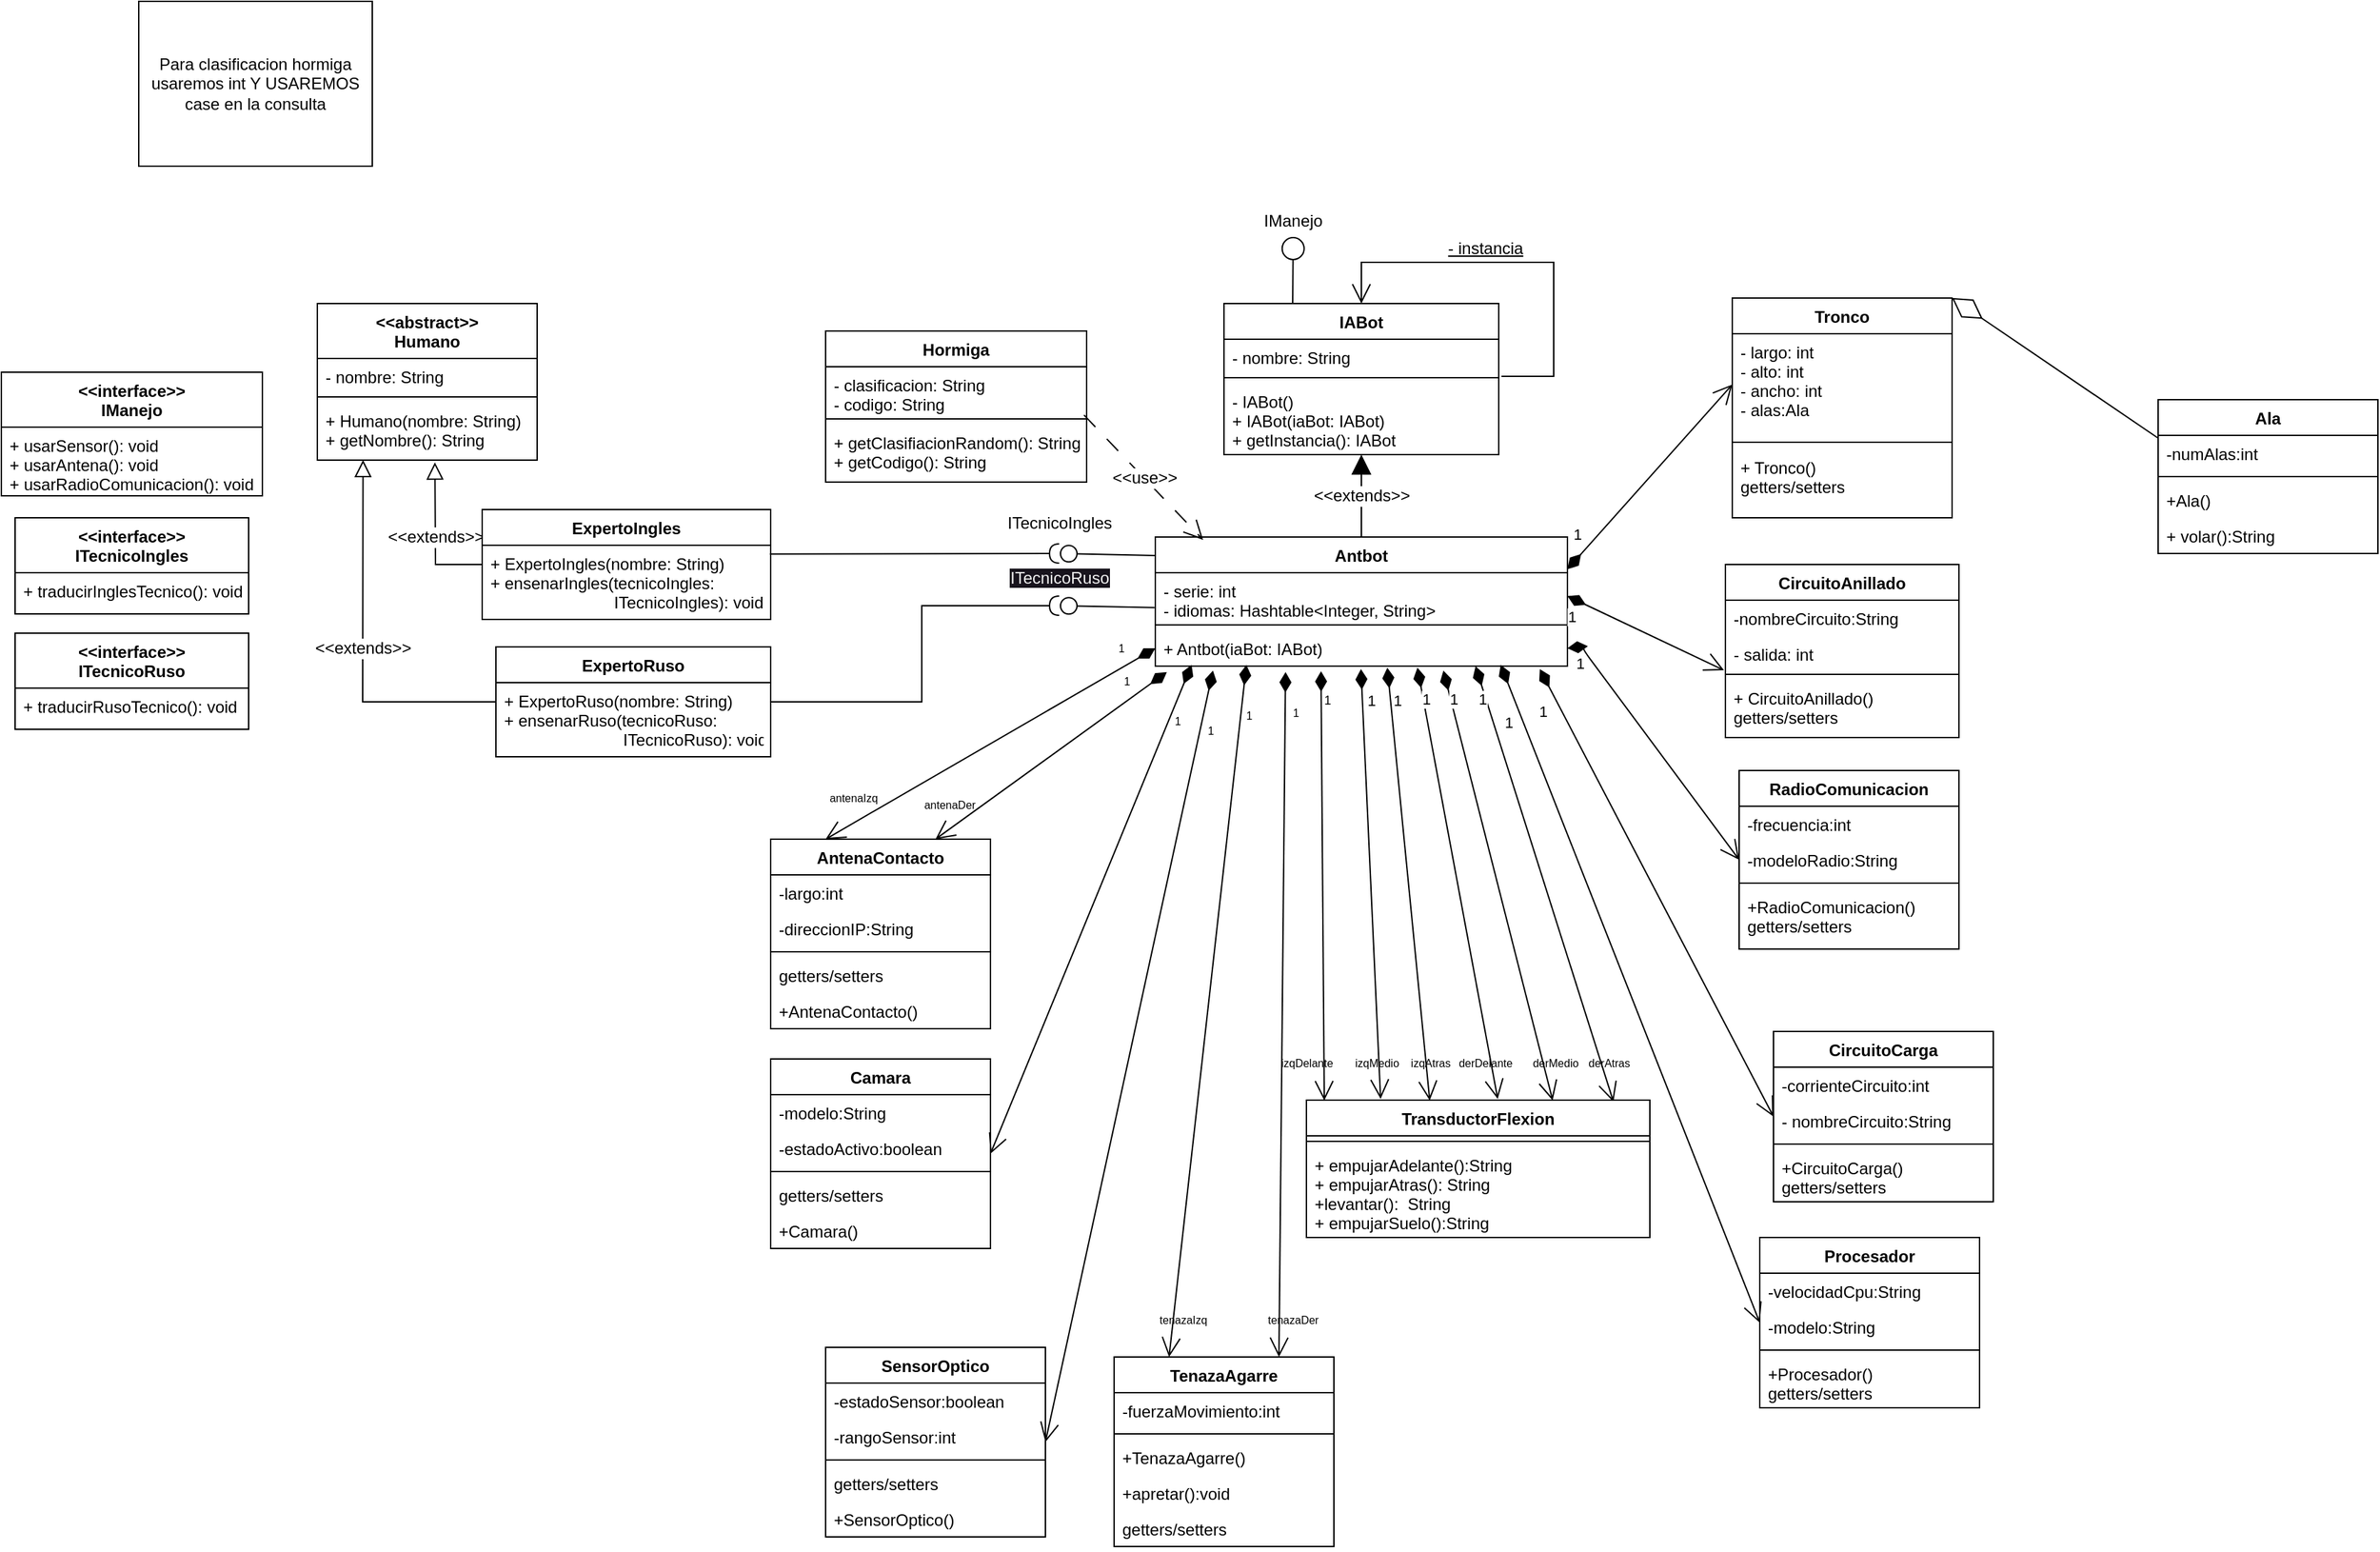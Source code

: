 <mxfile>
    <diagram id="eW3q4ieRanPk6iBj8h7B" name="Page-1">
        <mxGraphModel dx="1312" dy="1141" grid="1" gridSize="10" guides="1" tooltips="1" connect="1" arrows="1" fold="1" page="0" pageScale="1" pageWidth="850" pageHeight="1100" math="0" shadow="0">
            <root>
                <mxCell id="0"/>
                <mxCell id="1" parent="0"/>
                <mxCell id="109" value="&lt;font style=&quot;font-size: 12px;&quot;&gt;&amp;lt;&amp;lt;extends&amp;gt;&amp;gt;&lt;/font&gt;" style="edgeStyle=none;jumpSize=6;html=1;exitX=0.5;exitY=0;exitDx=0;exitDy=0;fontSize=12;startArrow=none;startFill=0;endArrow=block;endFill=1;startSize=12;endSize=12;spacing=2;" parent="1" source="6" target="108" edge="1">
                    <mxGeometry relative="1" as="geometry"/>
                </mxCell>
                <mxCell id="130" value="ITecnicoIngles" style="edgeStyle=none;rounded=0;jumpSize=6;html=1;fontSize=12;startArrow=none;startFill=0;endArrow=circle;endFill=0;startSize=12;endSize=5;exitX=0.001;exitY=0.144;exitDx=0;exitDy=0;exitPerimeter=0;" parent="1" source="6" edge="1">
                    <mxGeometry x="1" y="-22" relative="1" as="geometry">
                        <mxPoint x="40" y="12" as="targetPoint"/>
                        <mxPoint x="120" y="10" as="sourcePoint"/>
                        <mxPoint as="offset"/>
                    </mxGeometry>
                </mxCell>
                <mxCell id="6" value="Antbot" style="swimlane;fontStyle=1;align=center;verticalAlign=top;childLayout=stackLayout;horizontal=1;startSize=26;horizontalStack=0;resizeParent=1;resizeParentMax=0;resizeLast=0;collapsible=1;marginBottom=0;" parent="1" vertex="1">
                    <mxGeometry x="110" width="300" height="94" as="geometry"/>
                </mxCell>
                <mxCell id="7" value="- serie: int&#10;- idiomas: Hashtable&lt;Integer, String&gt;" style="text;strokeColor=none;fillColor=none;align=left;verticalAlign=top;spacingLeft=4;spacingRight=4;overflow=hidden;rotatable=0;points=[[0,0.5],[1,0.5]];portConstraint=eastwest;" parent="6" vertex="1">
                    <mxGeometry y="26" width="300" height="34" as="geometry"/>
                </mxCell>
                <mxCell id="8" value="" style="line;strokeWidth=1;fillColor=none;align=left;verticalAlign=middle;spacingTop=-1;spacingLeft=3;spacingRight=3;rotatable=0;labelPosition=right;points=[];portConstraint=eastwest;strokeColor=inherit;" parent="6" vertex="1">
                    <mxGeometry y="60" width="300" height="8" as="geometry"/>
                </mxCell>
                <mxCell id="9" value="+ Antbot(iaBot: IABot)" style="text;strokeColor=none;fillColor=none;align=left;verticalAlign=top;spacingLeft=4;spacingRight=4;overflow=hidden;rotatable=0;points=[[0,0.5],[1,0.5]];portConstraint=eastwest;" parent="6" vertex="1">
                    <mxGeometry y="68" width="300" height="26" as="geometry"/>
                </mxCell>
                <mxCell id="14" value="Tronco" style="swimlane;fontStyle=1;align=center;verticalAlign=top;childLayout=stackLayout;horizontal=1;startSize=26;horizontalStack=0;resizeParent=1;resizeParentMax=0;resizeLast=0;collapsible=1;marginBottom=0;" parent="1" vertex="1">
                    <mxGeometry x="530" y="-174" width="160" height="160" as="geometry"/>
                </mxCell>
                <mxCell id="15" value="- largo: int&#10;- alto: int&#10;- ancho: int&#10;- alas:Ala " style="text;strokeColor=none;fillColor=none;align=left;verticalAlign=top;spacingLeft=4;spacingRight=4;overflow=hidden;rotatable=0;points=[[0,0.5],[1,0.5]];portConstraint=eastwest;" parent="14" vertex="1">
                    <mxGeometry y="26" width="160" height="74" as="geometry"/>
                </mxCell>
                <mxCell id="16" value="" style="line;strokeWidth=1;fillColor=none;align=left;verticalAlign=middle;spacingTop=-1;spacingLeft=3;spacingRight=3;rotatable=0;labelPosition=right;points=[];portConstraint=eastwest;strokeColor=inherit;" parent="14" vertex="1">
                    <mxGeometry y="100" width="160" height="10" as="geometry"/>
                </mxCell>
                <mxCell id="17" value="+ Tronco()&#10;getters/setters" style="text;strokeColor=none;fillColor=none;align=left;verticalAlign=top;spacingLeft=4;spacingRight=4;overflow=hidden;rotatable=0;points=[[0,0.5],[1,0.5]];portConstraint=eastwest;" parent="14" vertex="1">
                    <mxGeometry y="110" width="160" height="50" as="geometry"/>
                </mxCell>
                <mxCell id="54" value="1" style="edgeStyle=none;jumpSize=6;html=1;entryX=1;entryY=0.5;entryDx=0;entryDy=0;endArrow=diamondThin;endFill=1;startSize=12;endSize=12;exitX=-0.006;exitY=1.042;exitDx=0;exitDy=0;exitPerimeter=0;startArrow=open;startFill=0;" parent="1" source="19" target="7" edge="1">
                    <mxGeometry x="0.861" y="12" relative="1" as="geometry">
                        <mxPoint as="offset"/>
                    </mxGeometry>
                </mxCell>
                <mxCell id="18" value="CircuitoAnillado" style="swimlane;fontStyle=1;align=center;verticalAlign=top;childLayout=stackLayout;horizontal=1;startSize=26;horizontalStack=0;resizeParent=1;resizeParentMax=0;resizeLast=0;collapsible=1;marginBottom=0;" parent="1" vertex="1">
                    <mxGeometry x="525" y="20" width="170" height="126" as="geometry"/>
                </mxCell>
                <mxCell id="152" value="-nombreCircuito:String  " style="text;strokeColor=none;fillColor=none;align=left;verticalAlign=top;spacingLeft=4;spacingRight=4;overflow=hidden;rotatable=0;points=[[0,0.5],[1,0.5]];portConstraint=eastwest;" parent="18" vertex="1">
                    <mxGeometry y="26" width="170" height="26" as="geometry"/>
                </mxCell>
                <mxCell id="19" value="- salida: int" style="text;strokeColor=none;fillColor=none;align=left;verticalAlign=top;spacingLeft=4;spacingRight=4;overflow=hidden;rotatable=0;points=[[0,0.5],[1,0.5]];portConstraint=eastwest;" parent="18" vertex="1">
                    <mxGeometry y="52" width="170" height="24" as="geometry"/>
                </mxCell>
                <mxCell id="20" value="" style="line;strokeWidth=1;fillColor=none;align=left;verticalAlign=middle;spacingTop=-1;spacingLeft=3;spacingRight=3;rotatable=0;labelPosition=right;points=[];portConstraint=eastwest;strokeColor=inherit;" parent="18" vertex="1">
                    <mxGeometry y="76" width="170" height="8" as="geometry"/>
                </mxCell>
                <mxCell id="21" value="+ CircuitoAnillado()&#10;getters/setters" style="text;strokeColor=none;fillColor=none;align=left;verticalAlign=top;spacingLeft=4;spacingRight=4;overflow=hidden;rotatable=0;points=[[0,0.5],[1,0.5]];portConstraint=eastwest;" parent="18" vertex="1">
                    <mxGeometry y="84" width="170" height="42" as="geometry"/>
                </mxCell>
                <mxCell id="56" value="1" style="edgeStyle=none;jumpSize=6;html=1;entryX=1;entryY=0.5;entryDx=0;entryDy=0;endArrow=diamondThin;endFill=1;startSize=12;endSize=12;exitX=0;exitY=0.5;exitDx=0;exitDy=0;startArrow=open;startFill=0;" parent="1" source="26" target="9" edge="1">
                    <mxGeometry x="0.817" y="8" relative="1" as="geometry">
                        <Array as="points">
                            <mxPoint x="420" y="80"/>
                        </Array>
                        <mxPoint as="offset"/>
                    </mxGeometry>
                </mxCell>
                <mxCell id="26" value="RadioComunicacion" style="swimlane;fontStyle=1;align=center;verticalAlign=top;childLayout=stackLayout;horizontal=1;startSize=26;horizontalStack=0;resizeParent=1;resizeParentMax=0;resizeLast=0;collapsible=1;marginBottom=0;" parent="1" vertex="1">
                    <mxGeometry x="535" y="170" width="160" height="130" as="geometry"/>
                </mxCell>
                <mxCell id="160" value="-frecuencia:int &#10;" style="text;strokeColor=none;fillColor=none;align=left;verticalAlign=top;spacingLeft=4;spacingRight=4;overflow=hidden;rotatable=0;points=[[0,0.5],[1,0.5]];portConstraint=eastwest;" vertex="1" parent="26">
                    <mxGeometry y="26" width="160" height="26" as="geometry"/>
                </mxCell>
                <mxCell id="159" value="-modeloRadio:String  " style="text;strokeColor=none;fillColor=none;align=left;verticalAlign=top;spacingLeft=4;spacingRight=4;overflow=hidden;rotatable=0;points=[[0,0.5],[1,0.5]];portConstraint=eastwest;" vertex="1" parent="26">
                    <mxGeometry y="52" width="160" height="26" as="geometry"/>
                </mxCell>
                <mxCell id="28" value="" style="line;strokeWidth=1;fillColor=none;align=left;verticalAlign=middle;spacingTop=-1;spacingLeft=3;spacingRight=3;rotatable=0;labelPosition=right;points=[];portConstraint=eastwest;strokeColor=inherit;" parent="26" vertex="1">
                    <mxGeometry y="78" width="160" height="8" as="geometry"/>
                </mxCell>
                <mxCell id="161" value="+RadioComunicacion()&#10;getters/setters" style="text;strokeColor=none;fillColor=none;align=left;verticalAlign=top;spacingLeft=4;spacingRight=4;overflow=hidden;rotatable=0;points=[[0,0.5],[1,0.5]];portConstraint=eastwest;" vertex="1" parent="26">
                    <mxGeometry y="86" width="160" height="44" as="geometry"/>
                </mxCell>
                <mxCell id="58" value="1" style="edgeStyle=none;jumpSize=6;html=1;entryX=0.933;entryY=1.085;entryDx=0;entryDy=0;entryPerimeter=0;endArrow=diamondThin;endFill=1;startSize=12;endSize=12;exitX=0;exitY=0.5;exitDx=0;exitDy=0;startArrow=open;startFill=0;" parent="1" source="30" target="9" edge="1">
                    <mxGeometry x="0.845" y="12" relative="1" as="geometry">
                        <mxPoint as="offset"/>
                    </mxGeometry>
                </mxCell>
                <mxCell id="30" value="CircuitoCarga" style="swimlane;fontStyle=1;align=center;verticalAlign=top;childLayout=stackLayout;horizontal=1;startSize=26;horizontalStack=0;resizeParent=1;resizeParentMax=0;resizeLast=0;collapsible=1;marginBottom=0;" parent="1" vertex="1">
                    <mxGeometry x="560" y="360" width="160" height="124" as="geometry"/>
                </mxCell>
                <mxCell id="164" value="-corrienteCircuito:int " style="text;strokeColor=none;fillColor=none;align=left;verticalAlign=top;spacingLeft=4;spacingRight=4;overflow=hidden;rotatable=0;points=[[0,0.5],[1,0.5]];portConstraint=eastwest;" vertex="1" parent="30">
                    <mxGeometry y="26" width="160" height="26" as="geometry"/>
                </mxCell>
                <mxCell id="163" value="- nombreCircuito:String  " style="text;strokeColor=none;fillColor=none;align=left;verticalAlign=top;spacingLeft=4;spacingRight=4;overflow=hidden;rotatable=0;points=[[0,0.5],[1,0.5]];portConstraint=eastwest;" vertex="1" parent="30">
                    <mxGeometry y="52" width="160" height="26" as="geometry"/>
                </mxCell>
                <mxCell id="31" value="" style="line;strokeWidth=1;fillColor=none;align=left;verticalAlign=middle;spacingTop=-1;spacingLeft=3;spacingRight=3;rotatable=0;labelPosition=right;points=[];portConstraint=eastwest;strokeColor=inherit;" parent="30" vertex="1">
                    <mxGeometry y="78" width="160" height="8" as="geometry"/>
                </mxCell>
                <mxCell id="162" value="+CircuitoCarga()&#10;getters/setters" style="text;strokeColor=none;fillColor=none;align=left;verticalAlign=top;spacingLeft=4;spacingRight=4;overflow=hidden;rotatable=0;points=[[0,0.5],[1,0.5]];portConstraint=eastwest;" vertex="1" parent="30">
                    <mxGeometry y="86" width="160" height="38" as="geometry"/>
                </mxCell>
                <mxCell id="59" value="1" style="edgeStyle=none;jumpSize=6;html=1;entryX=0.838;entryY=0.964;entryDx=0;entryDy=0;entryPerimeter=0;endArrow=diamondThin;endFill=1;startSize=12;endSize=12;exitX=0;exitY=0.5;exitDx=0;exitDy=0;startArrow=open;startFill=0;" parent="1" source="32" target="9" edge="1">
                    <mxGeometry x="0.842" y="10" relative="1" as="geometry">
                        <mxPoint as="offset"/>
                    </mxGeometry>
                </mxCell>
                <mxCell id="32" value="Procesador" style="swimlane;fontStyle=1;align=center;verticalAlign=top;childLayout=stackLayout;horizontal=1;startSize=26;horizontalStack=0;resizeParent=1;resizeParentMax=0;resizeLast=0;collapsible=1;marginBottom=0;" parent="1" vertex="1">
                    <mxGeometry x="550" y="510" width="160" height="124" as="geometry"/>
                </mxCell>
                <mxCell id="H9CzKiOTZtRQiNFddM_h-166" value="-velocidadCpu:String  " style="text;strokeColor=none;fillColor=none;align=left;verticalAlign=top;spacingLeft=4;spacingRight=4;overflow=hidden;rotatable=0;points=[[0,0.5],[1,0.5]];portConstraint=eastwest;" vertex="1" parent="32">
                    <mxGeometry y="26" width="160" height="26" as="geometry"/>
                </mxCell>
                <mxCell id="165" value="-modelo:String &#10;" style="text;strokeColor=none;fillColor=none;align=left;verticalAlign=top;spacingLeft=4;spacingRight=4;overflow=hidden;rotatable=0;points=[[0,0.5],[1,0.5]];portConstraint=eastwest;" vertex="1" parent="32">
                    <mxGeometry y="52" width="160" height="26" as="geometry"/>
                </mxCell>
                <mxCell id="33" value="" style="line;strokeWidth=1;fillColor=none;align=left;verticalAlign=middle;spacingTop=-1;spacingLeft=3;spacingRight=3;rotatable=0;labelPosition=right;points=[];portConstraint=eastwest;strokeColor=inherit;" parent="32" vertex="1">
                    <mxGeometry y="78" width="160" height="8" as="geometry"/>
                </mxCell>
                <mxCell id="H9CzKiOTZtRQiNFddM_h-167" value="+Procesador()&#10;getters/setters" style="text;strokeColor=none;fillColor=none;align=left;verticalAlign=top;spacingLeft=4;spacingRight=4;overflow=hidden;rotatable=0;points=[[0,0.5],[1,0.5]];portConstraint=eastwest;" vertex="1" parent="32">
                    <mxGeometry y="86" width="160" height="38" as="geometry"/>
                </mxCell>
                <mxCell id="60" value="1" style="edgeStyle=none;jumpSize=6;html=1;entryX=0.777;entryY=1.004;entryDx=0;entryDy=0;entryPerimeter=0;startArrow=open;startFill=0;endArrow=diamondThin;endFill=1;startSize=12;endSize=12;exitX=0.894;exitY=0.012;exitDx=0;exitDy=0;exitPerimeter=0;" parent="1" source="34" target="9" edge="1">
                    <mxGeometry x="0.856" y="2" relative="1" as="geometry">
                        <mxPoint as="offset"/>
                    </mxGeometry>
                </mxCell>
                <mxCell id="61" value="1" style="edgeStyle=none;jumpSize=6;html=1;exitX=0.717;exitY=0.002;exitDx=0;exitDy=0;entryX=0.699;entryY=1.126;entryDx=0;entryDy=0;entryPerimeter=0;startArrow=open;startFill=0;endArrow=diamondThin;endFill=1;startSize=12;endSize=12;exitPerimeter=0;" parent="1" source="34" target="9" edge="1">
                    <mxGeometry x="0.864" y="-2" relative="1" as="geometry">
                        <mxPoint as="offset"/>
                    </mxGeometry>
                </mxCell>
                <mxCell id="62" value="1" style="edgeStyle=none;jumpSize=6;html=1;exitX=0.557;exitY=-0.009;exitDx=0;exitDy=0;entryX=0.636;entryY=1.045;entryDx=0;entryDy=0;entryPerimeter=0;startArrow=open;startFill=0;endArrow=diamondThin;endFill=1;startSize=12;endSize=12;exitPerimeter=0;" parent="1" source="34" target="9" edge="1">
                    <mxGeometry x="0.853" y="-2" relative="1" as="geometry">
                        <mxPoint as="offset"/>
                    </mxGeometry>
                </mxCell>
                <mxCell id="63" value="1" style="edgeStyle=none;jumpSize=6;html=1;exitX=0.359;exitY=0.002;exitDx=0;exitDy=0;entryX=0.563;entryY=1.045;entryDx=0;entryDy=0;entryPerimeter=0;startArrow=open;startFill=0;endArrow=diamondThin;endFill=1;startSize=12;endSize=12;exitPerimeter=0;" parent="1" source="34" target="9" edge="1">
                    <mxGeometry x="0.849" y="-5" relative="1" as="geometry">
                        <mxPoint as="offset"/>
                    </mxGeometry>
                </mxCell>
                <mxCell id="64" value="1" style="edgeStyle=none;jumpSize=6;html=1;exitX=0.216;exitY=-0.009;exitDx=0;exitDy=0;entryX=0.499;entryY=1.083;entryDx=0;entryDy=0;entryPerimeter=0;startArrow=open;startFill=0;endArrow=diamondThin;endFill=1;startSize=12;endSize=12;exitPerimeter=0;" parent="1" source="34" target="9" edge="1">
                    <mxGeometry x="0.856" y="-6" relative="1" as="geometry">
                        <mxPoint as="offset"/>
                    </mxGeometry>
                </mxCell>
                <mxCell id="65" value="1" style="edgeStyle=none;jumpSize=6;html=1;exitX=0.052;exitY=0.002;exitDx=0;exitDy=0;entryX=0.402;entryY=1.142;entryDx=0;entryDy=0;entryPerimeter=0;startArrow=open;startFill=0;endArrow=diamondThin;endFill=1;startSize=12;endSize=12;exitPerimeter=0;fontSize=9;" parent="1" source="34" target="9" edge="1">
                    <mxGeometry x="0.866" y="-4" relative="1" as="geometry">
                        <mxPoint as="offset"/>
                    </mxGeometry>
                </mxCell>
                <mxCell id="84" value="1" style="edgeStyle=none;jumpSize=6;html=1;exitX=0.25;exitY=0;exitDx=0;exitDy=0;entryX=0.221;entryY=0.964;entryDx=0;entryDy=0;entryPerimeter=0;fontSize=8;startArrow=open;startFill=0;endArrow=diamondThin;endFill=1;startSize=12;endSize=12;" parent="1" source="41" target="9" edge="1">
                    <mxGeometry x="0.856" y="-6" relative="1" as="geometry">
                        <mxPoint as="offset"/>
                    </mxGeometry>
                </mxCell>
                <mxCell id="85" value="1" style="edgeStyle=none;jumpSize=6;html=1;exitX=0.75;exitY=0;exitDx=0;exitDy=0;entryX=0.316;entryY=1.166;entryDx=0;entryDy=0;entryPerimeter=0;fontSize=8;startArrow=open;startFill=0;endArrow=diamondThin;endFill=1;startSize=12;endSize=12;" parent="1" source="41" target="9" edge="1">
                    <mxGeometry x="0.881" y="-7" relative="1" as="geometry">
                        <mxPoint as="offset"/>
                    </mxGeometry>
                </mxCell>
                <mxCell id="89" value="1" style="edgeStyle=none;jumpSize=6;html=1;exitX=1;exitY=0.5;exitDx=0;exitDy=0;entryX=0.14;entryY=1.126;entryDx=0;entryDy=0;entryPerimeter=0;fontSize=8;startArrow=open;startFill=0;endArrow=diamondThin;endFill=1;startSize=12;endSize=12;" parent="1" source="47" target="9" edge="1">
                    <mxGeometry x="0.849" y="-7" relative="1" as="geometry">
                        <mxPoint as="offset"/>
                    </mxGeometry>
                </mxCell>
                <mxCell id="47" value="SensorOptico" style="swimlane;fontStyle=1;align=center;verticalAlign=top;childLayout=stackLayout;horizontal=1;startSize=26;horizontalStack=0;resizeParent=1;resizeParentMax=0;resizeLast=0;collapsible=1;marginBottom=0;" parent="1" vertex="1">
                    <mxGeometry x="-130" y="590" width="160" height="138" as="geometry"/>
                </mxCell>
                <mxCell id="H9CzKiOTZtRQiNFddM_h-173" value="-estadoSensor:boolean  " style="text;strokeColor=none;fillColor=none;align=left;verticalAlign=top;spacingLeft=4;spacingRight=4;overflow=hidden;rotatable=0;points=[[0,0.5],[1,0.5]];portConstraint=eastwest;" vertex="1" parent="47">
                    <mxGeometry y="26" width="160" height="26" as="geometry"/>
                </mxCell>
                <mxCell id="H9CzKiOTZtRQiNFddM_h-172" value="-rangoSensor:int " style="text;strokeColor=none;fillColor=none;align=left;verticalAlign=top;spacingLeft=4;spacingRight=4;overflow=hidden;rotatable=0;points=[[0,0.5],[1,0.5]];portConstraint=eastwest;" vertex="1" parent="47">
                    <mxGeometry y="52" width="160" height="26" as="geometry"/>
                </mxCell>
                <mxCell id="48" value="" style="line;strokeWidth=1;fillColor=none;align=left;verticalAlign=middle;spacingTop=-1;spacingLeft=3;spacingRight=3;rotatable=0;labelPosition=right;points=[];portConstraint=eastwest;strokeColor=inherit;" parent="47" vertex="1">
                    <mxGeometry y="78" width="160" height="8" as="geometry"/>
                </mxCell>
                <mxCell id="H9CzKiOTZtRQiNFddM_h-182" value="getters/setters" style="text;strokeColor=none;fillColor=none;align=left;verticalAlign=top;spacingLeft=4;spacingRight=4;overflow=hidden;rotatable=0;points=[[0,0.5],[1,0.5]];portConstraint=eastwest;" vertex="1" parent="47">
                    <mxGeometry y="86" width="160" height="26" as="geometry"/>
                </mxCell>
                <mxCell id="H9CzKiOTZtRQiNFddM_h-178" value="+SensorOptico()" style="text;strokeColor=none;fillColor=none;align=left;verticalAlign=top;spacingLeft=4;spacingRight=4;overflow=hidden;rotatable=0;points=[[0,0.5],[1,0.5]];portConstraint=eastwest;" vertex="1" parent="47">
                    <mxGeometry y="112" width="160" height="26" as="geometry"/>
                </mxCell>
                <mxCell id="90" value="1" style="edgeStyle=none;jumpSize=6;html=1;exitX=1;exitY=0.5;exitDx=0;exitDy=0;entryX=0.088;entryY=0.964;entryDx=0;entryDy=0;entryPerimeter=0;fontSize=8;startArrow=open;startFill=0;endArrow=diamondThin;endFill=1;startSize=12;endSize=12;" parent="1" source="49" target="9" edge="1">
                    <mxGeometry x="0.786" y="-6" relative="1" as="geometry">
                        <mxPoint as="offset"/>
                    </mxGeometry>
                </mxCell>
                <mxCell id="49" value="Camara" style="swimlane;fontStyle=1;align=center;verticalAlign=top;childLayout=stackLayout;horizontal=1;startSize=26;horizontalStack=0;resizeParent=1;resizeParentMax=0;resizeLast=0;collapsible=1;marginBottom=0;" parent="1" vertex="1">
                    <mxGeometry x="-170" y="380" width="160" height="138" as="geometry"/>
                </mxCell>
                <mxCell id="H9CzKiOTZtRQiNFddM_h-175" value="-modelo:String" style="text;strokeColor=none;fillColor=none;align=left;verticalAlign=top;spacingLeft=4;spacingRight=4;overflow=hidden;rotatable=0;points=[[0,0.5],[1,0.5]];portConstraint=eastwest;" vertex="1" parent="49">
                    <mxGeometry y="26" width="160" height="26" as="geometry"/>
                </mxCell>
                <mxCell id="H9CzKiOTZtRQiNFddM_h-174" value="-estadoActivo:boolean" style="text;strokeColor=none;fillColor=none;align=left;verticalAlign=top;spacingLeft=4;spacingRight=4;overflow=hidden;rotatable=0;points=[[0,0.5],[1,0.5]];portConstraint=eastwest;" vertex="1" parent="49">
                    <mxGeometry y="52" width="160" height="26" as="geometry"/>
                </mxCell>
                <mxCell id="50" value="" style="line;strokeWidth=1;fillColor=none;align=left;verticalAlign=middle;spacingTop=-1;spacingLeft=3;spacingRight=3;rotatable=0;labelPosition=right;points=[];portConstraint=eastwest;strokeColor=inherit;" parent="49" vertex="1">
                    <mxGeometry y="78" width="160" height="8" as="geometry"/>
                </mxCell>
                <mxCell id="H9CzKiOTZtRQiNFddM_h-183" value="getters/setters" style="text;strokeColor=none;fillColor=none;align=left;verticalAlign=top;spacingLeft=4;spacingRight=4;overflow=hidden;rotatable=0;points=[[0,0.5],[1,0.5]];portConstraint=eastwest;" vertex="1" parent="49">
                    <mxGeometry y="86" width="160" height="26" as="geometry"/>
                </mxCell>
                <mxCell id="H9CzKiOTZtRQiNFddM_h-179" value="+Camara()" style="text;strokeColor=none;fillColor=none;align=left;verticalAlign=top;spacingLeft=4;spacingRight=4;overflow=hidden;rotatable=0;points=[[0,0.5],[1,0.5]];portConstraint=eastwest;" vertex="1" parent="49">
                    <mxGeometry y="112" width="160" height="26" as="geometry"/>
                </mxCell>
                <mxCell id="91" value="1" style="edgeStyle=none;jumpSize=6;html=1;exitX=0.75;exitY=0;exitDx=0;exitDy=0;entryX=0.028;entryY=1.166;entryDx=0;entryDy=0;fontSize=8;startArrow=open;startFill=0;endArrow=diamondThin;endFill=1;startSize=12;endSize=12;entryPerimeter=0;" parent="1" source="51" target="9" edge="1">
                    <mxGeometry x="0.737" y="12" relative="1" as="geometry">
                        <mxPoint as="offset"/>
                    </mxGeometry>
                </mxCell>
                <mxCell id="92" value="1" style="edgeStyle=none;jumpSize=6;html=1;exitX=0.25;exitY=0;exitDx=0;exitDy=0;entryX=0;entryY=0.5;entryDx=0;entryDy=0;fontSize=8;startArrow=open;startFill=0;endArrow=diamondThin;endFill=1;startSize=12;endSize=12;" parent="1" source="51" target="9" edge="1">
                    <mxGeometry x="0.853" y="12" relative="1" as="geometry">
                        <mxPoint x="-1" as="offset"/>
                    </mxGeometry>
                </mxCell>
                <mxCell id="53" value="1" style="edgeStyle=none;html=1;exitX=0;exitY=0.5;exitDx=0;exitDy=0;entryX=1;entryY=0.25;entryDx=0;entryDy=0;endArrow=diamondThin;endFill=1;jumpSize=6;startSize=12;endSize=12;startArrow=open;startFill=0;" parent="1" source="15" target="6" edge="1">
                    <mxGeometry x="0.74" y="-12" relative="1" as="geometry">
                        <mxPoint as="offset"/>
                    </mxGeometry>
                </mxCell>
                <mxCell id="83" value="" style="group" parent="1" vertex="1" connectable="0">
                    <mxGeometry x="190" y="373" width="280" height="137" as="geometry"/>
                </mxCell>
                <mxCell id="34" value="TransductorFlexion" style="swimlane;fontStyle=1;align=center;verticalAlign=top;childLayout=stackLayout;horizontal=1;startSize=26;horizontalStack=0;resizeParent=1;resizeParentMax=0;resizeLast=0;collapsible=1;marginBottom=0;" parent="83" vertex="1">
                    <mxGeometry x="30" y="37" width="250" height="100" as="geometry"/>
                </mxCell>
                <mxCell id="36" value="" style="line;strokeWidth=1;fillColor=none;align=left;verticalAlign=middle;spacingTop=-1;spacingLeft=3;spacingRight=3;rotatable=0;labelPosition=right;points=[];portConstraint=eastwest;strokeColor=inherit;" parent="34" vertex="1">
                    <mxGeometry y="26" width="250" height="8" as="geometry"/>
                </mxCell>
                <mxCell id="37" value="+ empujarAdelante():String&#10;+ empujarAtras(): String&#10;+levantar():  String&#10;+ empujarSuelo():String" style="text;strokeColor=none;fillColor=none;align=left;verticalAlign=top;spacingLeft=4;spacingRight=4;overflow=hidden;rotatable=0;points=[[0,0.5],[1,0.5]];portConstraint=eastwest;" parent="34" vertex="1">
                    <mxGeometry y="34" width="250" height="66" as="geometry"/>
                </mxCell>
                <mxCell id="68" value="izqDelante" style="text;html=1;align=center;verticalAlign=middle;resizable=0;points=[];autosize=1;strokeColor=none;fillColor=none;fontSize=8;" parent="83" vertex="1">
                    <mxGeometry width="60" height="20" as="geometry"/>
                </mxCell>
                <mxCell id="78" value="izqMedio" style="text;html=1;align=center;verticalAlign=middle;resizable=0;points=[];autosize=1;strokeColor=none;fillColor=none;fontSize=8;" parent="83" vertex="1">
                    <mxGeometry x="51" width="60" height="20" as="geometry"/>
                </mxCell>
                <mxCell id="79" value="izqAtras" style="text;html=1;align=center;verticalAlign=middle;resizable=0;points=[];autosize=1;strokeColor=none;fillColor=none;fontSize=8;" parent="83" vertex="1">
                    <mxGeometry x="95" width="50" height="20" as="geometry"/>
                </mxCell>
                <mxCell id="80" value="derDelante" style="text;html=1;align=center;verticalAlign=middle;resizable=0;points=[];autosize=1;strokeColor=none;fillColor=none;fontSize=8;" parent="83" vertex="1">
                    <mxGeometry x="130" width="60" height="20" as="geometry"/>
                </mxCell>
                <mxCell id="81" value="derMedio" style="text;html=1;align=center;verticalAlign=middle;resizable=0;points=[];autosize=1;strokeColor=none;fillColor=none;fontSize=8;" parent="83" vertex="1">
                    <mxGeometry x="181" width="60" height="20" as="geometry"/>
                </mxCell>
                <mxCell id="82" value="derAtras" style="text;html=1;align=center;verticalAlign=middle;resizable=0;points=[];autosize=1;strokeColor=none;fillColor=none;fontSize=8;" parent="83" vertex="1">
                    <mxGeometry x="225" width="50" height="20" as="geometry"/>
                </mxCell>
                <mxCell id="88" value="" style="group" parent="1" vertex="1" connectable="0">
                    <mxGeometry x="80" y="560" width="160" height="97" as="geometry"/>
                </mxCell>
                <mxCell id="41" value="TenazaAgarre" style="swimlane;fontStyle=1;align=center;verticalAlign=top;childLayout=stackLayout;horizontal=1;startSize=26;horizontalStack=0;resizeParent=1;resizeParentMax=0;resizeLast=0;collapsible=1;marginBottom=0;" parent="88" vertex="1">
                    <mxGeometry y="37" width="160" height="138" as="geometry"/>
                </mxCell>
                <mxCell id="H9CzKiOTZtRQiNFddM_h-168" value="-fuerzaMovimiento:int" style="text;strokeColor=none;fillColor=none;align=left;verticalAlign=top;spacingLeft=4;spacingRight=4;overflow=hidden;rotatable=0;points=[[0,0.5],[1,0.5]];portConstraint=eastwest;" vertex="1" parent="41">
                    <mxGeometry y="26" width="160" height="26" as="geometry"/>
                </mxCell>
                <mxCell id="42" value="" style="line;strokeWidth=1;fillColor=none;align=left;verticalAlign=middle;spacingTop=-1;spacingLeft=3;spacingRight=3;rotatable=0;labelPosition=right;points=[];portConstraint=eastwest;strokeColor=inherit;" parent="41" vertex="1">
                    <mxGeometry y="52" width="160" height="8" as="geometry"/>
                </mxCell>
                <mxCell id="43" value="+TenazaAgarre()&#10;" style="text;strokeColor=none;fillColor=none;align=left;verticalAlign=top;spacingLeft=4;spacingRight=4;overflow=hidden;rotatable=0;points=[[0,0.5],[1,0.5]];portConstraint=eastwest;" parent="41" vertex="1">
                    <mxGeometry y="60" width="160" height="26" as="geometry"/>
                </mxCell>
                <mxCell id="H9CzKiOTZtRQiNFddM_h-169" value="+apretar():void" style="text;strokeColor=none;fillColor=none;align=left;verticalAlign=top;spacingLeft=4;spacingRight=4;overflow=hidden;rotatable=0;points=[[0,0.5],[1,0.5]];portConstraint=eastwest;" vertex="1" parent="41">
                    <mxGeometry y="86" width="160" height="26" as="geometry"/>
                </mxCell>
                <mxCell id="H9CzKiOTZtRQiNFddM_h-170" value="getters/setters" style="text;strokeColor=none;fillColor=none;align=left;verticalAlign=top;spacingLeft=4;spacingRight=4;overflow=hidden;rotatable=0;points=[[0,0.5],[1,0.5]];portConstraint=eastwest;" vertex="1" parent="41">
                    <mxGeometry y="112" width="160" height="26" as="geometry"/>
                </mxCell>
                <mxCell id="86" value="tenazaIzq" style="text;html=1;align=center;verticalAlign=middle;resizable=0;points=[];autosize=1;strokeColor=none;fillColor=none;fontSize=8;" parent="88" vertex="1">
                    <mxGeometry x="20" width="60" height="20" as="geometry"/>
                </mxCell>
                <mxCell id="87" value="tenazaDer" style="text;html=1;align=center;verticalAlign=middle;resizable=0;points=[];autosize=1;strokeColor=none;fillColor=none;fontSize=8;" parent="88" vertex="1">
                    <mxGeometry x="100" width="60" height="20" as="geometry"/>
                </mxCell>
                <mxCell id="95" value="" style="group" parent="1" vertex="1" connectable="0">
                    <mxGeometry x="-170" y="180" width="160" height="74" as="geometry"/>
                </mxCell>
                <mxCell id="51" value="AntenaContacto" style="swimlane;fontStyle=1;align=center;verticalAlign=top;childLayout=stackLayout;horizontal=1;startSize=26;horizontalStack=0;resizeParent=1;resizeParentMax=0;resizeLast=0;collapsible=1;marginBottom=0;" parent="95" vertex="1">
                    <mxGeometry y="40" width="160" height="138" as="geometry"/>
                </mxCell>
                <mxCell id="H9CzKiOTZtRQiNFddM_h-177" value="-largo:int" style="text;strokeColor=none;fillColor=none;align=left;verticalAlign=top;spacingLeft=4;spacingRight=4;overflow=hidden;rotatable=0;points=[[0,0.5],[1,0.5]];portConstraint=eastwest;" vertex="1" parent="51">
                    <mxGeometry y="26" width="160" height="26" as="geometry"/>
                </mxCell>
                <mxCell id="H9CzKiOTZtRQiNFddM_h-176" value="-direccionIP:String" style="text;strokeColor=none;fillColor=none;align=left;verticalAlign=top;spacingLeft=4;spacingRight=4;overflow=hidden;rotatable=0;points=[[0,0.5],[1,0.5]];portConstraint=eastwest;" vertex="1" parent="51">
                    <mxGeometry y="52" width="160" height="26" as="geometry"/>
                </mxCell>
                <mxCell id="52" value="" style="line;strokeWidth=1;fillColor=none;align=left;verticalAlign=middle;spacingTop=-1;spacingLeft=3;spacingRight=3;rotatable=0;labelPosition=right;points=[];portConstraint=eastwest;strokeColor=inherit;" parent="51" vertex="1">
                    <mxGeometry y="78" width="160" height="8" as="geometry"/>
                </mxCell>
                <mxCell id="H9CzKiOTZtRQiNFddM_h-184" value="getters/setters" style="text;strokeColor=none;fillColor=none;align=left;verticalAlign=top;spacingLeft=4;spacingRight=4;overflow=hidden;rotatable=0;points=[[0,0.5],[1,0.5]];portConstraint=eastwest;" vertex="1" parent="51">
                    <mxGeometry y="86" width="160" height="26" as="geometry"/>
                </mxCell>
                <mxCell id="H9CzKiOTZtRQiNFddM_h-180" value="+AntenaContacto()" style="text;strokeColor=none;fillColor=none;align=left;verticalAlign=top;spacingLeft=4;spacingRight=4;overflow=hidden;rotatable=0;points=[[0,0.5],[1,0.5]];portConstraint=eastwest;" vertex="1" parent="51">
                    <mxGeometry y="112" width="160" height="26" as="geometry"/>
                </mxCell>
                <mxCell id="93" value="antenaIzq" style="text;html=1;align=center;verticalAlign=middle;resizable=0;points=[];autosize=1;strokeColor=none;fillColor=none;fontSize=8;" parent="95" vertex="1">
                    <mxGeometry x="30" width="60" height="20" as="geometry"/>
                </mxCell>
                <mxCell id="94" value="antenaDer" style="text;html=1;align=center;verticalAlign=middle;resizable=0;points=[];autosize=1;strokeColor=none;fillColor=none;fontSize=8;" parent="95" vertex="1">
                    <mxGeometry x="100" y="5" width="60" height="20" as="geometry"/>
                </mxCell>
                <mxCell id="147" value="IManejo" style="edgeStyle=none;rounded=0;jumpSize=6;html=1;exitX=0.25;exitY=0;exitDx=0;exitDy=0;strokeWidth=1;fontSize=12;startArrow=none;startFill=0;endArrow=oval;endFill=0;startSize=12;endSize=16;" parent="1" source="105" edge="1">
                    <mxGeometry x="1" y="20" relative="1" as="geometry">
                        <mxPoint x="210.333" y="-210" as="targetPoint"/>
                        <mxPoint x="20" y="-20" as="offset"/>
                    </mxGeometry>
                </mxCell>
                <mxCell id="105" value="IABot" style="swimlane;fontStyle=1;align=center;verticalAlign=top;childLayout=stackLayout;horizontal=1;startSize=26;horizontalStack=0;resizeParent=1;resizeParentMax=0;resizeLast=0;collapsible=1;marginBottom=0;" parent="1" vertex="1">
                    <mxGeometry x="160" y="-170" width="200" height="110" as="geometry"/>
                </mxCell>
                <mxCell id="106" value="- nombre: String" style="text;strokeColor=none;fillColor=none;align=left;verticalAlign=top;spacingLeft=4;spacingRight=4;overflow=hidden;rotatable=0;points=[[0,0.5],[1,0.5]];portConstraint=eastwest;" parent="105" vertex="1">
                    <mxGeometry y="26" width="200" height="24" as="geometry"/>
                </mxCell>
                <mxCell id="107" value="" style="line;strokeWidth=1;fillColor=none;align=left;verticalAlign=middle;spacingTop=-1;spacingLeft=3;spacingRight=3;rotatable=0;labelPosition=right;points=[];portConstraint=eastwest;strokeColor=inherit;" parent="105" vertex="1">
                    <mxGeometry y="50" width="200" height="8" as="geometry"/>
                </mxCell>
                <mxCell id="108" value="- IABot()&#10;+ IABot(iaBot: IABot)&#10;+ getInstancia(): IABot" style="text;strokeColor=none;fillColor=none;align=left;verticalAlign=top;spacingLeft=4;spacingRight=4;overflow=hidden;rotatable=0;points=[[0,0.5],[1,0.5]];portConstraint=eastwest;" parent="105" vertex="1">
                    <mxGeometry y="58" width="200" height="52" as="geometry"/>
                </mxCell>
                <mxCell id="111" value="&lt;u&gt;- instancia&lt;/u&gt;" style="edgeStyle=none;jumpSize=6;html=1;fontSize=12;startArrow=none;startFill=0;endArrow=open;endFill=0;startSize=12;endSize=12;entryX=0.5;entryY=0;entryDx=0;entryDy=0;exitX=1.01;exitY=-0.097;exitDx=0;exitDy=0;exitPerimeter=0;rounded=0;" parent="105" source="108" target="105" edge="1">
                    <mxGeometry x="0.175" y="-10" relative="1" as="geometry">
                        <mxPoint x="290" y="40" as="targetPoint"/>
                        <Array as="points">
                            <mxPoint x="240" y="53"/>
                            <mxPoint x="240" y="-30"/>
                            <mxPoint x="100" y="-30"/>
                        </Array>
                        <mxPoint as="offset"/>
                    </mxGeometry>
                </mxCell>
                <mxCell id="118" value="&amp;lt;&amp;lt;use&amp;gt;&amp;gt;" style="edgeStyle=none;rounded=0;jumpSize=6;html=1;entryX=0.116;entryY=0.022;entryDx=0;entryDy=0;entryPerimeter=0;fontSize=12;startArrow=none;startFill=0;endArrow=open;endFill=0;startSize=12;endSize=12;exitX=0.99;exitY=1.035;exitDx=0;exitDy=0;exitPerimeter=0;dashed=1;dashPattern=12 12;" parent="1" source="113" target="6" edge="1">
                    <mxGeometry relative="1" as="geometry"/>
                </mxCell>
                <mxCell id="112" value="Hormiga" style="swimlane;fontStyle=1;align=center;verticalAlign=top;childLayout=stackLayout;horizontal=1;startSize=26;horizontalStack=0;resizeParent=1;resizeParentMax=0;resizeLast=0;collapsible=1;marginBottom=0;" parent="1" vertex="1">
                    <mxGeometry x="-130" y="-150" width="190" height="110" as="geometry"/>
                </mxCell>
                <mxCell id="113" value="- clasificacion: String&#10;- codigo: String" style="text;strokeColor=none;fillColor=none;align=left;verticalAlign=top;spacingLeft=4;spacingRight=4;overflow=hidden;rotatable=0;points=[[0,0.5],[1,0.5]];portConstraint=eastwest;" parent="112" vertex="1">
                    <mxGeometry y="26" width="190" height="34" as="geometry"/>
                </mxCell>
                <mxCell id="114" value="" style="line;strokeWidth=1;fillColor=none;align=left;verticalAlign=middle;spacingTop=-1;spacingLeft=3;spacingRight=3;rotatable=0;labelPosition=right;points=[];portConstraint=eastwest;strokeColor=inherit;" parent="112" vertex="1">
                    <mxGeometry y="60" width="190" height="8" as="geometry"/>
                </mxCell>
                <mxCell id="115" value="+ getClasifiacionRandom(): String&#10;+ getCodigo(): String" style="text;strokeColor=none;fillColor=none;align=left;verticalAlign=top;spacingLeft=4;spacingRight=4;overflow=hidden;rotatable=0;points=[[0,0.5],[1,0.5]];portConstraint=eastwest;" parent="112" vertex="1">
                    <mxGeometry y="68" width="190" height="42" as="geometry"/>
                </mxCell>
                <mxCell id="131" style="edgeStyle=none;rounded=0;jumpSize=6;html=1;exitX=0.997;exitY=0.119;exitDx=0;exitDy=0;fontSize=12;startArrow=none;startFill=0;endArrow=halfCircle;endFill=0;startSize=12;endSize=5;exitPerimeter=0;" parent="1" source="117" edge="1">
                    <mxGeometry relative="1" as="geometry">
                        <mxPoint x="40" y="12" as="targetPoint"/>
                        <mxPoint x="-170" y="2" as="sourcePoint"/>
                    </mxGeometry>
                </mxCell>
                <mxCell id="138" value="&amp;lt;&amp;lt;extends&amp;gt;&amp;gt;" style="edgeStyle=none;rounded=0;jumpSize=6;html=1;entryX=0.535;entryY=1.04;entryDx=0;entryDy=0;entryPerimeter=0;fontSize=12;startArrow=none;startFill=0;endArrow=block;endFill=0;startSize=12;endSize=10;strokeWidth=1;" parent="1" source="116" target="136" edge="1">
                    <mxGeometry relative="1" as="geometry">
                        <Array as="points">
                            <mxPoint x="-414" y="20"/>
                        </Array>
                    </mxGeometry>
                </mxCell>
                <mxCell id="116" value="ExpertoIngles" style="swimlane;fontStyle=1;align=center;verticalAlign=top;childLayout=stackLayout;horizontal=1;startSize=26;horizontalStack=0;resizeParent=1;resizeParentMax=0;resizeLast=0;collapsible=1;marginBottom=0;" parent="1" vertex="1">
                    <mxGeometry x="-380" y="-20" width="210" height="80" as="geometry"/>
                </mxCell>
                <mxCell id="117" value="+ ExpertoIngles(nombre: String)&#10;+ ensenarIngles(tecnicoIngles:&#10;                           ITecnicoIngles): void" style="text;strokeColor=none;fillColor=none;align=left;verticalAlign=top;spacingLeft=4;spacingRight=4;overflow=hidden;rotatable=0;points=[[0,0.5],[1,0.5]];portConstraint=eastwest;" parent="116" vertex="1">
                    <mxGeometry y="26" width="210" height="54" as="geometry"/>
                </mxCell>
                <mxCell id="127" style="edgeStyle=none;rounded=0;jumpSize=6;html=1;fontSize=12;startArrow=none;startFill=0;endArrow=halfCircle;endFill=0;startSize=12;endSize=5;" parent="1" source="119" edge="1">
                    <mxGeometry relative="1" as="geometry">
                        <mxPoint x="40" y="50" as="targetPoint"/>
                        <Array as="points">
                            <mxPoint x="-60" y="120"/>
                            <mxPoint x="-60" y="50"/>
                        </Array>
                    </mxGeometry>
                </mxCell>
                <mxCell id="137" value="&amp;lt;&amp;lt;extends&amp;gt;&amp;gt;" style="edgeStyle=none;rounded=0;jumpSize=6;html=1;entryX=0.208;entryY=0.997;entryDx=0;entryDy=0;entryPerimeter=0;fontSize=12;startArrow=none;startFill=0;endArrow=block;endFill=0;startSize=12;endSize=10;" parent="1" source="119" target="136" edge="1">
                    <mxGeometry relative="1" as="geometry">
                        <Array as="points">
                            <mxPoint x="-467" y="120"/>
                        </Array>
                    </mxGeometry>
                </mxCell>
                <mxCell id="119" value="ExpertoRuso" style="swimlane;fontStyle=1;align=center;verticalAlign=top;childLayout=stackLayout;horizontal=1;startSize=26;horizontalStack=0;resizeParent=1;resizeParentMax=0;resizeLast=0;collapsible=1;marginBottom=0;" parent="1" vertex="1">
                    <mxGeometry x="-370" y="80" width="200" height="80" as="geometry"/>
                </mxCell>
                <mxCell id="120" value="+ ExpertoRuso(nombre: String)&#10;+ ensenarRuso(tecnicoRuso: &#10;                          ITecnicoRuso): void" style="text;strokeColor=none;fillColor=none;align=left;verticalAlign=top;spacingLeft=4;spacingRight=4;overflow=hidden;rotatable=0;points=[[0,0.5],[1,0.5]];portConstraint=eastwest;" parent="119" vertex="1">
                    <mxGeometry y="26" width="200" height="54" as="geometry"/>
                </mxCell>
                <mxCell id="126" value="&lt;span style=&quot;color: rgb(240, 240, 240); font-family: Helvetica; font-size: 12px; font-style: normal; font-variant-ligatures: normal; font-variant-caps: normal; font-weight: 400; letter-spacing: normal; orphans: 2; text-align: center; text-indent: 0px; text-transform: none; widows: 2; word-spacing: 0px; -webkit-text-stroke-width: 0px; background-color: rgb(24, 20, 29); text-decoration-thickness: initial; text-decoration-style: initial; text-decoration-color: initial; float: none; display: inline !important;&quot;&gt;ITecnicoRuso&lt;/span&gt;" style="edgeStyle=none;rounded=0;jumpSize=6;html=1;exitX=-0.002;exitY=0.746;exitDx=0;exitDy=0;fontSize=12;startArrow=none;startFill=0;endArrow=circle;endFill=0;startSize=12;endSize=5;exitPerimeter=0;" parent="1" source="7" edge="1">
                    <mxGeometry x="1" y="-20" relative="1" as="geometry">
                        <mxPoint x="40" y="50" as="targetPoint"/>
                        <mxPoint as="offset"/>
                    </mxGeometry>
                </mxCell>
                <mxCell id="133" value="&lt;&lt;abstract&gt;&gt;&#10;Humano" style="swimlane;fontStyle=1;align=center;verticalAlign=top;childLayout=stackLayout;horizontal=1;startSize=40;horizontalStack=0;resizeParent=1;resizeParentMax=0;resizeLast=0;collapsible=1;marginBottom=0;" parent="1" vertex="1">
                    <mxGeometry x="-500" y="-170" width="160" height="114" as="geometry"/>
                </mxCell>
                <mxCell id="134" value="- nombre: String" style="text;strokeColor=none;fillColor=none;align=left;verticalAlign=top;spacingLeft=4;spacingRight=4;overflow=hidden;rotatable=0;points=[[0,0.5],[1,0.5]];portConstraint=eastwest;" parent="133" vertex="1">
                    <mxGeometry y="40" width="160" height="24" as="geometry"/>
                </mxCell>
                <mxCell id="135" value="" style="line;strokeWidth=1;fillColor=none;align=left;verticalAlign=middle;spacingTop=-1;spacingLeft=3;spacingRight=3;rotatable=0;labelPosition=right;points=[];portConstraint=eastwest;strokeColor=inherit;" parent="133" vertex="1">
                    <mxGeometry y="64" width="160" height="8" as="geometry"/>
                </mxCell>
                <mxCell id="136" value="+ Humano(nombre: String)&#10;+ getNombre(): String" style="text;strokeColor=none;fillColor=none;align=left;verticalAlign=top;spacingLeft=4;spacingRight=4;overflow=hidden;rotatable=0;points=[[0,0.5],[1,0.5]];portConstraint=eastwest;" parent="133" vertex="1">
                    <mxGeometry y="72" width="160" height="42" as="geometry"/>
                </mxCell>
                <mxCell id="140" value="&lt;&lt;interface&gt;&gt;&#10;ITecnicoIngles&#10;" style="swimlane;fontStyle=1;align=center;verticalAlign=top;childLayout=stackLayout;horizontal=1;startSize=40;horizontalStack=0;resizeParent=1;resizeParentMax=0;resizeLast=0;collapsible=1;marginBottom=0;" parent="1" vertex="1">
                    <mxGeometry x="-720" y="-14" width="170" height="70" as="geometry"/>
                </mxCell>
                <mxCell id="143" value="+ traducirInglesTecnico(): void" style="text;strokeColor=none;fillColor=none;align=left;verticalAlign=top;spacingLeft=4;spacingRight=4;overflow=hidden;rotatable=0;points=[[0,0.5],[1,0.5]];portConstraint=eastwest;" parent="140" vertex="1">
                    <mxGeometry y="40" width="170" height="30" as="geometry"/>
                </mxCell>
                <mxCell id="144" value="&lt;&lt;interface&gt;&gt;&#10;ITecnicoRuso" style="swimlane;fontStyle=1;align=center;verticalAlign=top;childLayout=stackLayout;horizontal=1;startSize=40;horizontalStack=0;resizeParent=1;resizeParentMax=0;resizeLast=0;collapsible=1;marginBottom=0;" parent="1" vertex="1">
                    <mxGeometry x="-720" y="70" width="170" height="70" as="geometry"/>
                </mxCell>
                <mxCell id="145" value="+ traducirRusoTecnico(): void" style="text;strokeColor=none;fillColor=none;align=left;verticalAlign=top;spacingLeft=4;spacingRight=4;overflow=hidden;rotatable=0;points=[[0,0.5],[1,0.5]];portConstraint=eastwest;" parent="144" vertex="1">
                    <mxGeometry y="40" width="170" height="30" as="geometry"/>
                </mxCell>
                <mxCell id="148" value="&lt;&lt;interface&gt;&gt;&#10;IManejo" style="swimlane;fontStyle=1;align=center;verticalAlign=top;childLayout=stackLayout;horizontal=1;startSize=40;horizontalStack=0;resizeParent=1;resizeParentMax=0;resizeLast=0;collapsible=1;marginBottom=0;" parent="1" vertex="1">
                    <mxGeometry x="-730" y="-120" width="190" height="90" as="geometry"/>
                </mxCell>
                <mxCell id="149" value="+ usarSensor(): void&#10;+ usarAntena(): void&#10;+ usarRadioComunicacion(): void" style="text;strokeColor=none;fillColor=none;align=left;verticalAlign=top;spacingLeft=4;spacingRight=4;overflow=hidden;rotatable=0;points=[[0,0.5],[1,0.5]];portConstraint=eastwest;" parent="148" vertex="1">
                    <mxGeometry y="40" width="190" height="50" as="geometry"/>
                </mxCell>
                <mxCell id="150" value="Para clasificacion hormiga usaremos int Y USAREMOS case en la consulta" style="whiteSpace=wrap;html=1;" parent="1" vertex="1">
                    <mxGeometry x="-630" y="-390" width="170" height="120" as="geometry"/>
                </mxCell>
                <mxCell id="153" value="Ala" style="swimlane;fontStyle=1;align=center;verticalAlign=top;childLayout=stackLayout;horizontal=1;startSize=26;horizontalStack=0;resizeParent=1;resizeParentMax=0;resizeLast=0;collapsible=1;marginBottom=0;" parent="1" vertex="1">
                    <mxGeometry x="840" y="-100" width="160" height="112" as="geometry"/>
                </mxCell>
                <mxCell id="154" value="-numAlas:int " style="text;strokeColor=none;fillColor=none;align=left;verticalAlign=top;spacingLeft=4;spacingRight=4;overflow=hidden;rotatable=0;points=[[0,0.5],[1,0.5]];portConstraint=eastwest;" parent="153" vertex="1">
                    <mxGeometry y="26" width="160" height="26" as="geometry"/>
                </mxCell>
                <mxCell id="155" value="" style="line;strokeWidth=1;fillColor=none;align=left;verticalAlign=middle;spacingTop=-1;spacingLeft=3;spacingRight=3;rotatable=0;labelPosition=right;points=[];portConstraint=eastwest;strokeColor=inherit;" parent="153" vertex="1">
                    <mxGeometry y="52" width="160" height="8" as="geometry"/>
                </mxCell>
                <mxCell id="157" value="+Ala()" style="text;strokeColor=none;fillColor=none;align=left;verticalAlign=top;spacingLeft=4;spacingRight=4;overflow=hidden;rotatable=0;points=[[0,0.5],[1,0.5]];portConstraint=eastwest;" parent="153" vertex="1">
                    <mxGeometry y="60" width="160" height="26" as="geometry"/>
                </mxCell>
                <mxCell id="156" value="+ volar():String     " style="text;strokeColor=none;fillColor=none;align=left;verticalAlign=top;spacingLeft=4;spacingRight=4;overflow=hidden;rotatable=0;points=[[0,0.5],[1,0.5]];portConstraint=eastwest;" parent="153" vertex="1">
                    <mxGeometry y="86" width="160" height="26" as="geometry"/>
                </mxCell>
                <mxCell id="158" value="" style="endArrow=diamondThin;endFill=0;endSize=24;html=1;entryX=1;entryY=0;entryDx=0;entryDy=0;exitX=0;exitY=0.25;exitDx=0;exitDy=0;" parent="1" source="153" target="14" edge="1">
                    <mxGeometry width="160" relative="1" as="geometry">
                        <mxPoint x="560" y="-60" as="sourcePoint"/>
                        <mxPoint x="720" y="-60" as="targetPoint"/>
                    </mxGeometry>
                </mxCell>
            </root>
        </mxGraphModel>
    </diagram>
    <diagram id="WVGuj4uVR7YQlF0HfRns" name="Page-2">
        <mxGraphModel dx="384" dy="556" grid="1" gridSize="10" guides="1" tooltips="1" connect="1" arrows="1" fold="1" page="1" pageScale="1" pageWidth="850" pageHeight="1100" math="0" shadow="0">
            <root>
                <mxCell id="0"/>
                <mxCell id="1" parent="0"/>
            </root>
        </mxGraphModel>
    </diagram>
</mxfile>